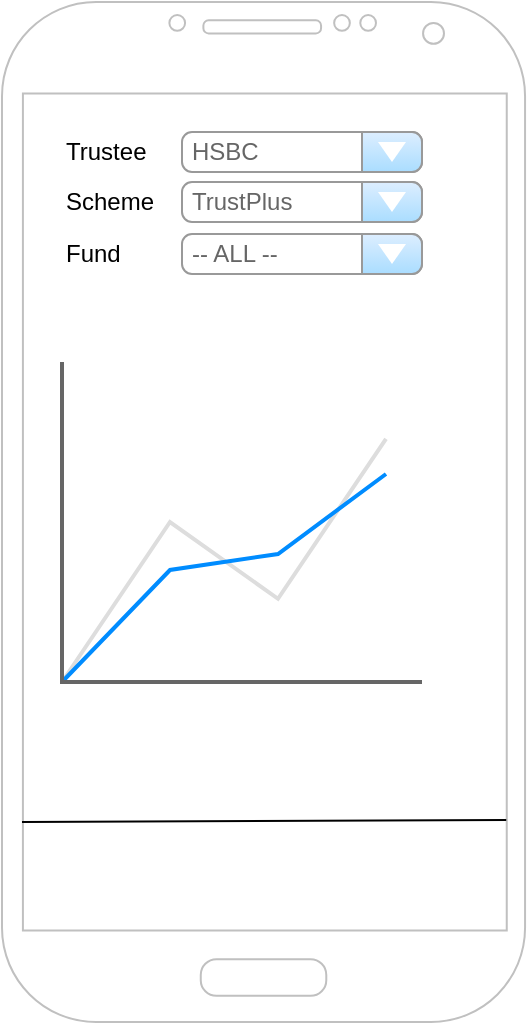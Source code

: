 <mxfile version="12.5.8" type="gitlab">
  <diagram id="pc2qMn5sm3m6l2bE0DKY" name="Page-1">
    <mxGraphModel dx="769" dy="556" grid="1" gridSize="10" guides="1" tooltips="1" connect="1" arrows="1" fold="1" page="1" pageScale="1" pageWidth="850" pageHeight="1100" math="0" shadow="0">
      <root>
        <mxCell id="0"/>
        <mxCell id="1" parent="0"/>
        <mxCell id="zXoUHPLwYCqJy2Muw-rh-1" value="" style="verticalLabelPosition=bottom;verticalAlign=top;html=1;shadow=0;dashed=0;strokeWidth=1;shape=mxgraph.android.phone2;strokeColor=#c0c0c0;aspect=fixed;" vertex="1" parent="1">
          <mxGeometry x="120" y="30" width="261.53" height="510" as="geometry"/>
        </mxCell>
        <mxCell id="zXoUHPLwYCqJy2Muw-rh-2" value="HSBC" style="strokeWidth=1;shadow=0;dashed=0;align=center;html=1;shape=mxgraph.mockup.forms.comboBox;strokeColor=#999999;fillColor=#ddeeff;align=left;fillColor2=#aaddff;mainText=;fontColor=#666666;fontSize=12;spacingLeft=3;" vertex="1" parent="1">
          <mxGeometry x="210" y="95" width="120" height="20" as="geometry"/>
        </mxCell>
        <mxCell id="zXoUHPLwYCqJy2Muw-rh-3" value="" style="verticalLabelPosition=bottom;shadow=0;dashed=0;align=center;html=1;verticalAlign=top;strokeWidth=1;shape=mxgraph.mockup.graphics.lineChart;strokeColor=none;strokeColor2=#666666;strokeColor3=#008cff;strokeColor4=#dddddd;" vertex="1" parent="1">
          <mxGeometry x="150" y="210" width="180" height="160" as="geometry"/>
        </mxCell>
        <mxCell id="zXoUHPLwYCqJy2Muw-rh-4" value="" style="endArrow=none;html=1;entryX=0.964;entryY=0.802;entryDx=0;entryDy=0;entryPerimeter=0;" edge="1" parent="1" target="zXoUHPLwYCqJy2Muw-rh-1">
          <mxGeometry width="50" height="50" relative="1" as="geometry">
            <mxPoint x="130" y="440" as="sourcePoint"/>
            <mxPoint x="180" y="390" as="targetPoint"/>
          </mxGeometry>
        </mxCell>
        <mxCell id="zXoUHPLwYCqJy2Muw-rh-5" value="&lt;div align=&quot;left&quot;&gt;Trustee&lt;/div&gt;" style="text;html=1;strokeColor=none;fillColor=none;align=left;verticalAlign=middle;whiteSpace=wrap;rounded=0;" vertex="1" parent="1">
          <mxGeometry x="150" y="95" width="50" height="20" as="geometry"/>
        </mxCell>
        <mxCell id="zXoUHPLwYCqJy2Muw-rh-6" value="TrustPlus" style="strokeWidth=1;shadow=0;dashed=0;align=center;html=1;shape=mxgraph.mockup.forms.comboBox;strokeColor=#999999;fillColor=#ddeeff;align=left;fillColor2=#aaddff;mainText=;fontColor=#666666;fontSize=12;spacingLeft=3;" vertex="1" parent="1">
          <mxGeometry x="210" y="120" width="120" height="20" as="geometry"/>
        </mxCell>
        <mxCell id="zXoUHPLwYCqJy2Muw-rh-7" value="Scheme" style="text;html=1;strokeColor=none;fillColor=none;align=left;verticalAlign=middle;whiteSpace=wrap;rounded=0;" vertex="1" parent="1">
          <mxGeometry x="150" y="120" width="50" height="20" as="geometry"/>
        </mxCell>
        <mxCell id="zXoUHPLwYCqJy2Muw-rh-8" value="-- ALL --" style="strokeWidth=1;shadow=0;dashed=0;align=center;html=1;shape=mxgraph.mockup.forms.comboBox;strokeColor=#999999;fillColor=#ddeeff;align=left;fillColor2=#aaddff;mainText=;fontColor=#666666;fontSize=12;spacingLeft=3;" vertex="1" parent="1">
          <mxGeometry x="210" y="146" width="120" height="20" as="geometry"/>
        </mxCell>
        <mxCell id="zXoUHPLwYCqJy2Muw-rh-9" value="Fund" style="text;html=1;strokeColor=none;fillColor=none;align=left;verticalAlign=middle;whiteSpace=wrap;rounded=0;" vertex="1" parent="1">
          <mxGeometry x="150" y="146" width="50" height="20" as="geometry"/>
        </mxCell>
      </root>
    </mxGraphModel>
  </diagram>
</mxfile>
